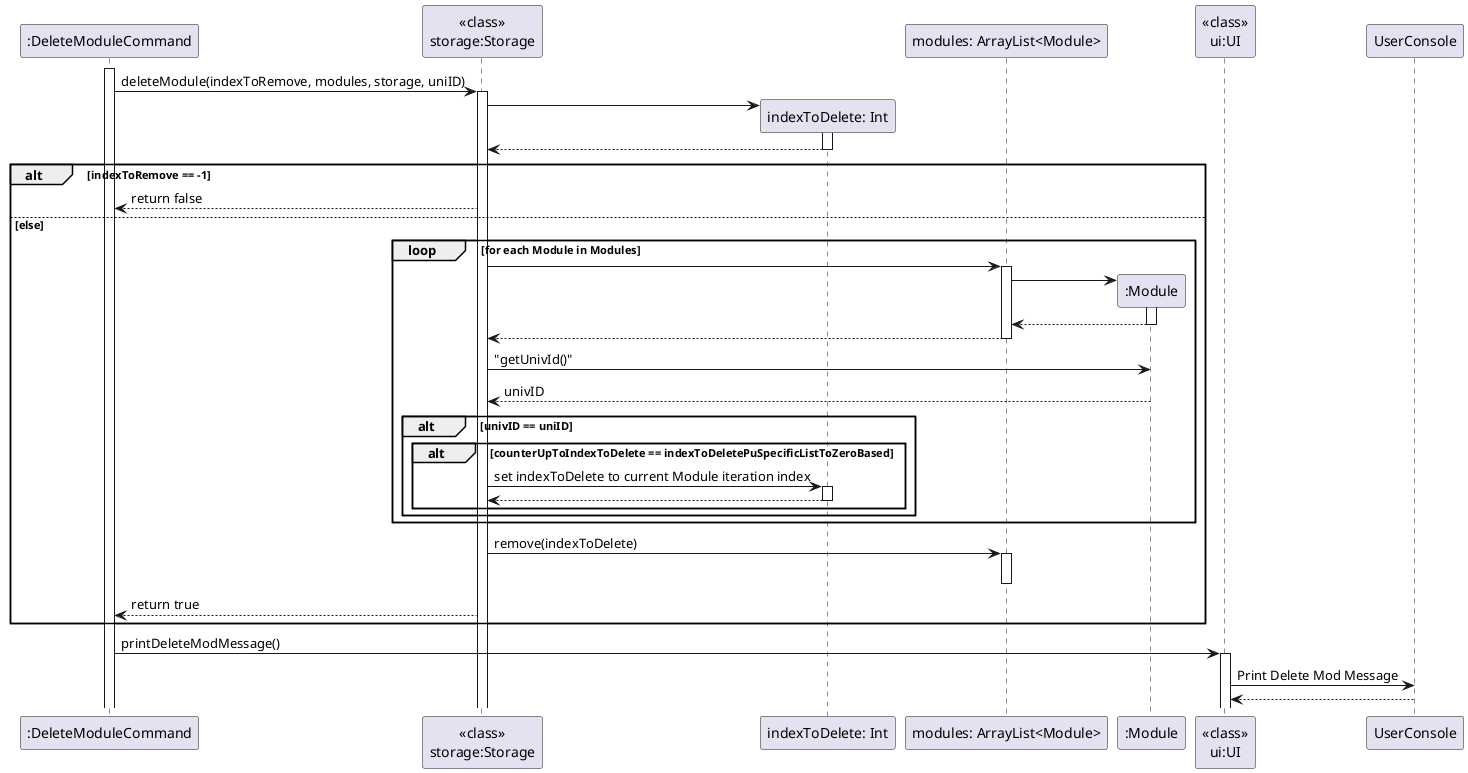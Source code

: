 @startuml
'https://plantuml.com/sequence-diagram

activate ":DeleteModuleCommand"

":DeleteModuleCommand" -> "<<class>>\nstorage:Storage" : deleteModule(indexToRemove, modules, storage, uniID)
activate "<<class>>\nstorage:Storage"

create "indexToDelete: Int"
"<<class>>\nstorage:Storage" -> "indexToDelete: Int"
activate "indexToDelete: Int"
"<<class>>\nstorage:Storage" <-- "indexToDelete: Int"
deactivate "indexToDelete: Int"

alt indexToRemove == -1
"<<class>>\nstorage:Storage" --> ":DeleteModuleCommand" : return false
else else
    loop for each Module in Modules

        "<<class>>\nstorage:Storage" -> "modules: ArrayList<Module>"
         activate "modules: ArrayList<Module>"
         create ":Module"
         "modules: ArrayList<Module>" -> ":Module"
         activate ":Module"
         "modules: ArrayList<Module>" <-- ":Module"
         deactivate ":Module"

         "<<class>>\nstorage:Storage" <-- "modules: ArrayList<Module>"
         deactivate "modules: ArrayList<Module>"

        "<<class>>\nstorage:Storage" -> ":Module" : "getUnivId()"
        "<<class>>\nstorage:Storage" <-- ":Module" : univID

        alt univID == uniID
            alt counterUpToIndexToDelete == indexToDeletePuSpecificListToZeroBased
                "<<class>>\nstorage:Storage" -> "indexToDelete: Int": set indexToDelete to current Module iteration index
                activate "indexToDelete: Int"
                "<<class>>\nstorage:Storage" <-- "indexToDelete: Int"
                deactivate "indexToDelete: Int"

            end
        end
    end
   "<<class>>\nstorage:Storage" -> "modules: ArrayList<Module>" : remove(indexToDelete)
    activate "modules: ArrayList<Module>"
    deactivate "modules: ArrayList<Module>"
    "<<class>>\nstorage:Storage" --> ":DeleteModuleCommand" : return true

end
":DeleteModuleCommand" -> "<<class>>\nui:UI" : printDeleteModMessage()
activate "<<class>>\nui:UI"

"<<class>>\nui:UI" -> UserConsole : Print Delete Mod Message
"<<class>>\nui:UI" <-- UserConsole
@enduml